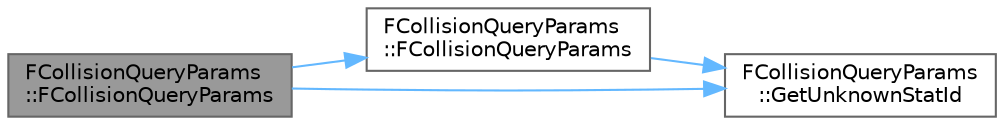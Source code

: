 digraph "FCollisionQueryParams::FCollisionQueryParams"
{
 // INTERACTIVE_SVG=YES
 // LATEX_PDF_SIZE
  bgcolor="transparent";
  edge [fontname=Helvetica,fontsize=10,labelfontname=Helvetica,labelfontsize=10];
  node [fontname=Helvetica,fontsize=10,shape=box,height=0.2,width=0.4];
  rankdir="LR";
  Node1 [id="Node000001",label="FCollisionQueryParams\l::FCollisionQueryParams",height=0.2,width=0.4,color="gray40", fillcolor="grey60", style="filled", fontcolor="black",tooltip=" "];
  Node1 -> Node2 [id="edge1_Node000001_Node000002",color="steelblue1",style="solid",tooltip=" "];
  Node2 [id="Node000002",label="FCollisionQueryParams\l::FCollisionQueryParams",height=0.2,width=0.4,color="grey40", fillcolor="white", style="filled",URL="$d9/d3f/structFCollisionQueryParams.html#a2dfb7fbd921bf33370dcb8eaf22be16b",tooltip=" "];
  Node2 -> Node3 [id="edge2_Node000002_Node000003",color="steelblue1",style="solid",tooltip=" "];
  Node3 [id="Node000003",label="FCollisionQueryParams\l::GetUnknownStatId",height=0.2,width=0.4,color="grey40", fillcolor="white", style="filled",URL="$d9/d3f/structFCollisionQueryParams.html#adc15e3cfe82861405b977040729908ec",tooltip=" "];
  Node1 -> Node3 [id="edge3_Node000001_Node000003",color="steelblue1",style="solid",tooltip=" "];
}
